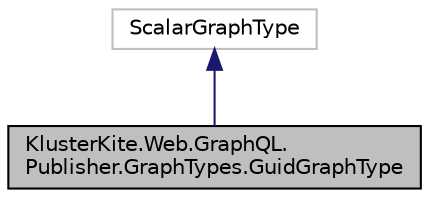 digraph "KlusterKite.Web.GraphQL.Publisher.GraphTypes.GuidGraphType"
{
  edge [fontname="Helvetica",fontsize="10",labelfontname="Helvetica",labelfontsize="10"];
  node [fontname="Helvetica",fontsize="10",shape=record];
  Node2 [label="KlusterKite.Web.GraphQL.\lPublisher.GraphTypes.GuidGraphType",height=0.2,width=0.4,color="black", fillcolor="grey75", style="filled", fontcolor="black"];
  Node3 -> Node2 [dir="back",color="midnightblue",fontsize="10",style="solid",fontname="Helvetica"];
  Node3 [label="ScalarGraphType",height=0.2,width=0.4,color="grey75", fillcolor="white", style="filled"];
}
